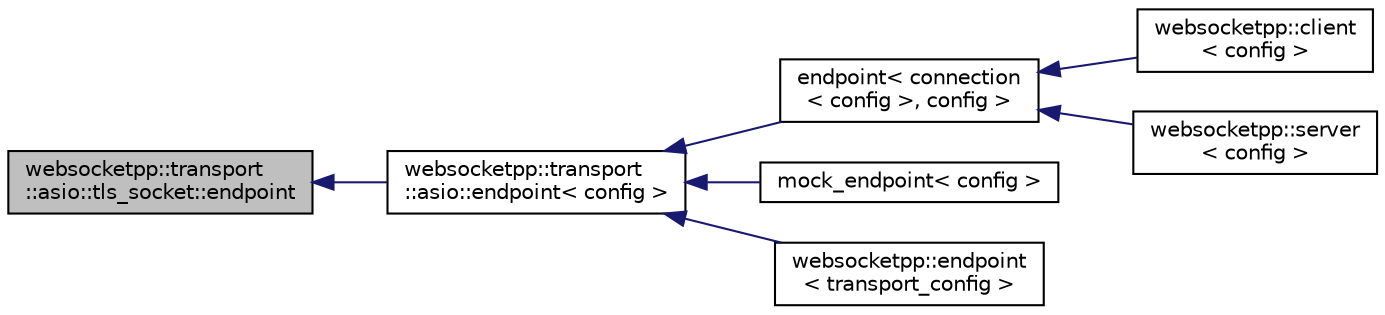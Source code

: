 digraph "websocketpp::transport::asio::tls_socket::endpoint"
{
  edge [fontname="Helvetica",fontsize="10",labelfontname="Helvetica",labelfontsize="10"];
  node [fontname="Helvetica",fontsize="10",shape=record];
  rankdir="LR";
  Node0 [label="websocketpp::transport\l::asio::tls_socket::endpoint",height=0.2,width=0.4,color="black", fillcolor="grey75", style="filled", fontcolor="black"];
  Node0 -> Node1 [dir="back",color="midnightblue",fontsize="10",style="solid"];
  Node1 [label="websocketpp::transport\l::asio::endpoint\< config \>",height=0.2,width=0.4,color="black", fillcolor="white", style="filled",URL="$classwebsocketpp_1_1transport_1_1asio_1_1endpoint.html",tooltip="Asio based endpoint transport component. "];
  Node1 -> Node2 [dir="back",color="midnightblue",fontsize="10",style="solid"];
  Node2 [label="endpoint\< connection\l\< config \>, config \>",height=0.2,width=0.4,color="black", fillcolor="white", style="filled",URL="$classwebsocketpp_1_1endpoint.html"];
  Node2 -> Node3 [dir="back",color="midnightblue",fontsize="10",style="solid"];
  Node3 [label="websocketpp::client\l\< config \>",height=0.2,width=0.4,color="black", fillcolor="white", style="filled",URL="$classwebsocketpp_1_1client.html",tooltip="Client endpoint role based on the given config. "];
  Node2 -> Node4 [dir="back",color="midnightblue",fontsize="10",style="solid"];
  Node4 [label="websocketpp::server\l\< config \>",height=0.2,width=0.4,color="black", fillcolor="white", style="filled",URL="$classwebsocketpp_1_1server.html",tooltip="Server endpoint role based on the given config. "];
  Node1 -> Node5 [dir="back",color="midnightblue",fontsize="10",style="solid"];
  Node5 [label="mock_endpoint\< config \>",height=0.2,width=0.4,color="black", fillcolor="white", style="filled",URL="$structmock__endpoint.html"];
  Node1 -> Node6 [dir="back",color="midnightblue",fontsize="10",style="solid"];
  Node6 [label="websocketpp::endpoint\l\< transport_config \>",height=0.2,width=0.4,color="black", fillcolor="white", style="filled",URL="$classwebsocketpp_1_1endpoint.html",tooltip="Creates and manages connections associated with a WebSocket endpoint. "];
}
